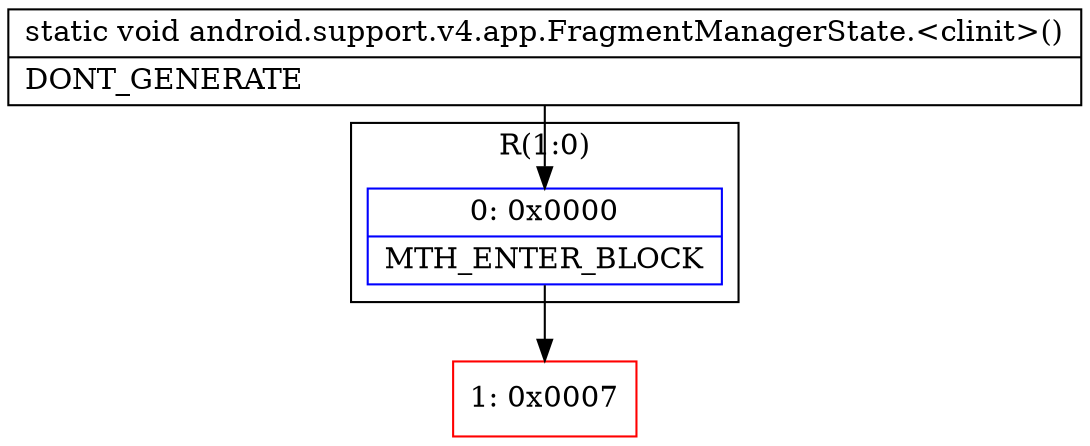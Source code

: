 digraph "CFG forandroid.support.v4.app.FragmentManagerState.\<clinit\>()V" {
subgraph cluster_Region_1474828183 {
label = "R(1:0)";
node [shape=record,color=blue];
Node_0 [shape=record,label="{0\:\ 0x0000|MTH_ENTER_BLOCK\l}"];
}
Node_1 [shape=record,color=red,label="{1\:\ 0x0007}"];
MethodNode[shape=record,label="{static void android.support.v4.app.FragmentManagerState.\<clinit\>()  | DONT_GENERATE\l}"];
MethodNode -> Node_0;
Node_0 -> Node_1;
}

